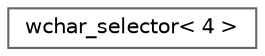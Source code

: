 digraph "类继承关系图"
{
 // INTERACTIVE_SVG=YES
 // LATEX_PDF_SIZE
  bgcolor="transparent";
  edge [fontname=Helvetica,fontsize=10,labelfontname=Helvetica,labelfontsize=10];
  node [fontname=Helvetica,fontsize=10,shape=box,height=0.2,width=0.4];
  rankdir="LR";
  Node0 [id="Node000000",label="wchar_selector\< 4 \>",height=0.2,width=0.4,color="grey40", fillcolor="white", style="filled",URL="$de/d17/structwchar__selector_3_014_01_4.html",tooltip=" "];
}
